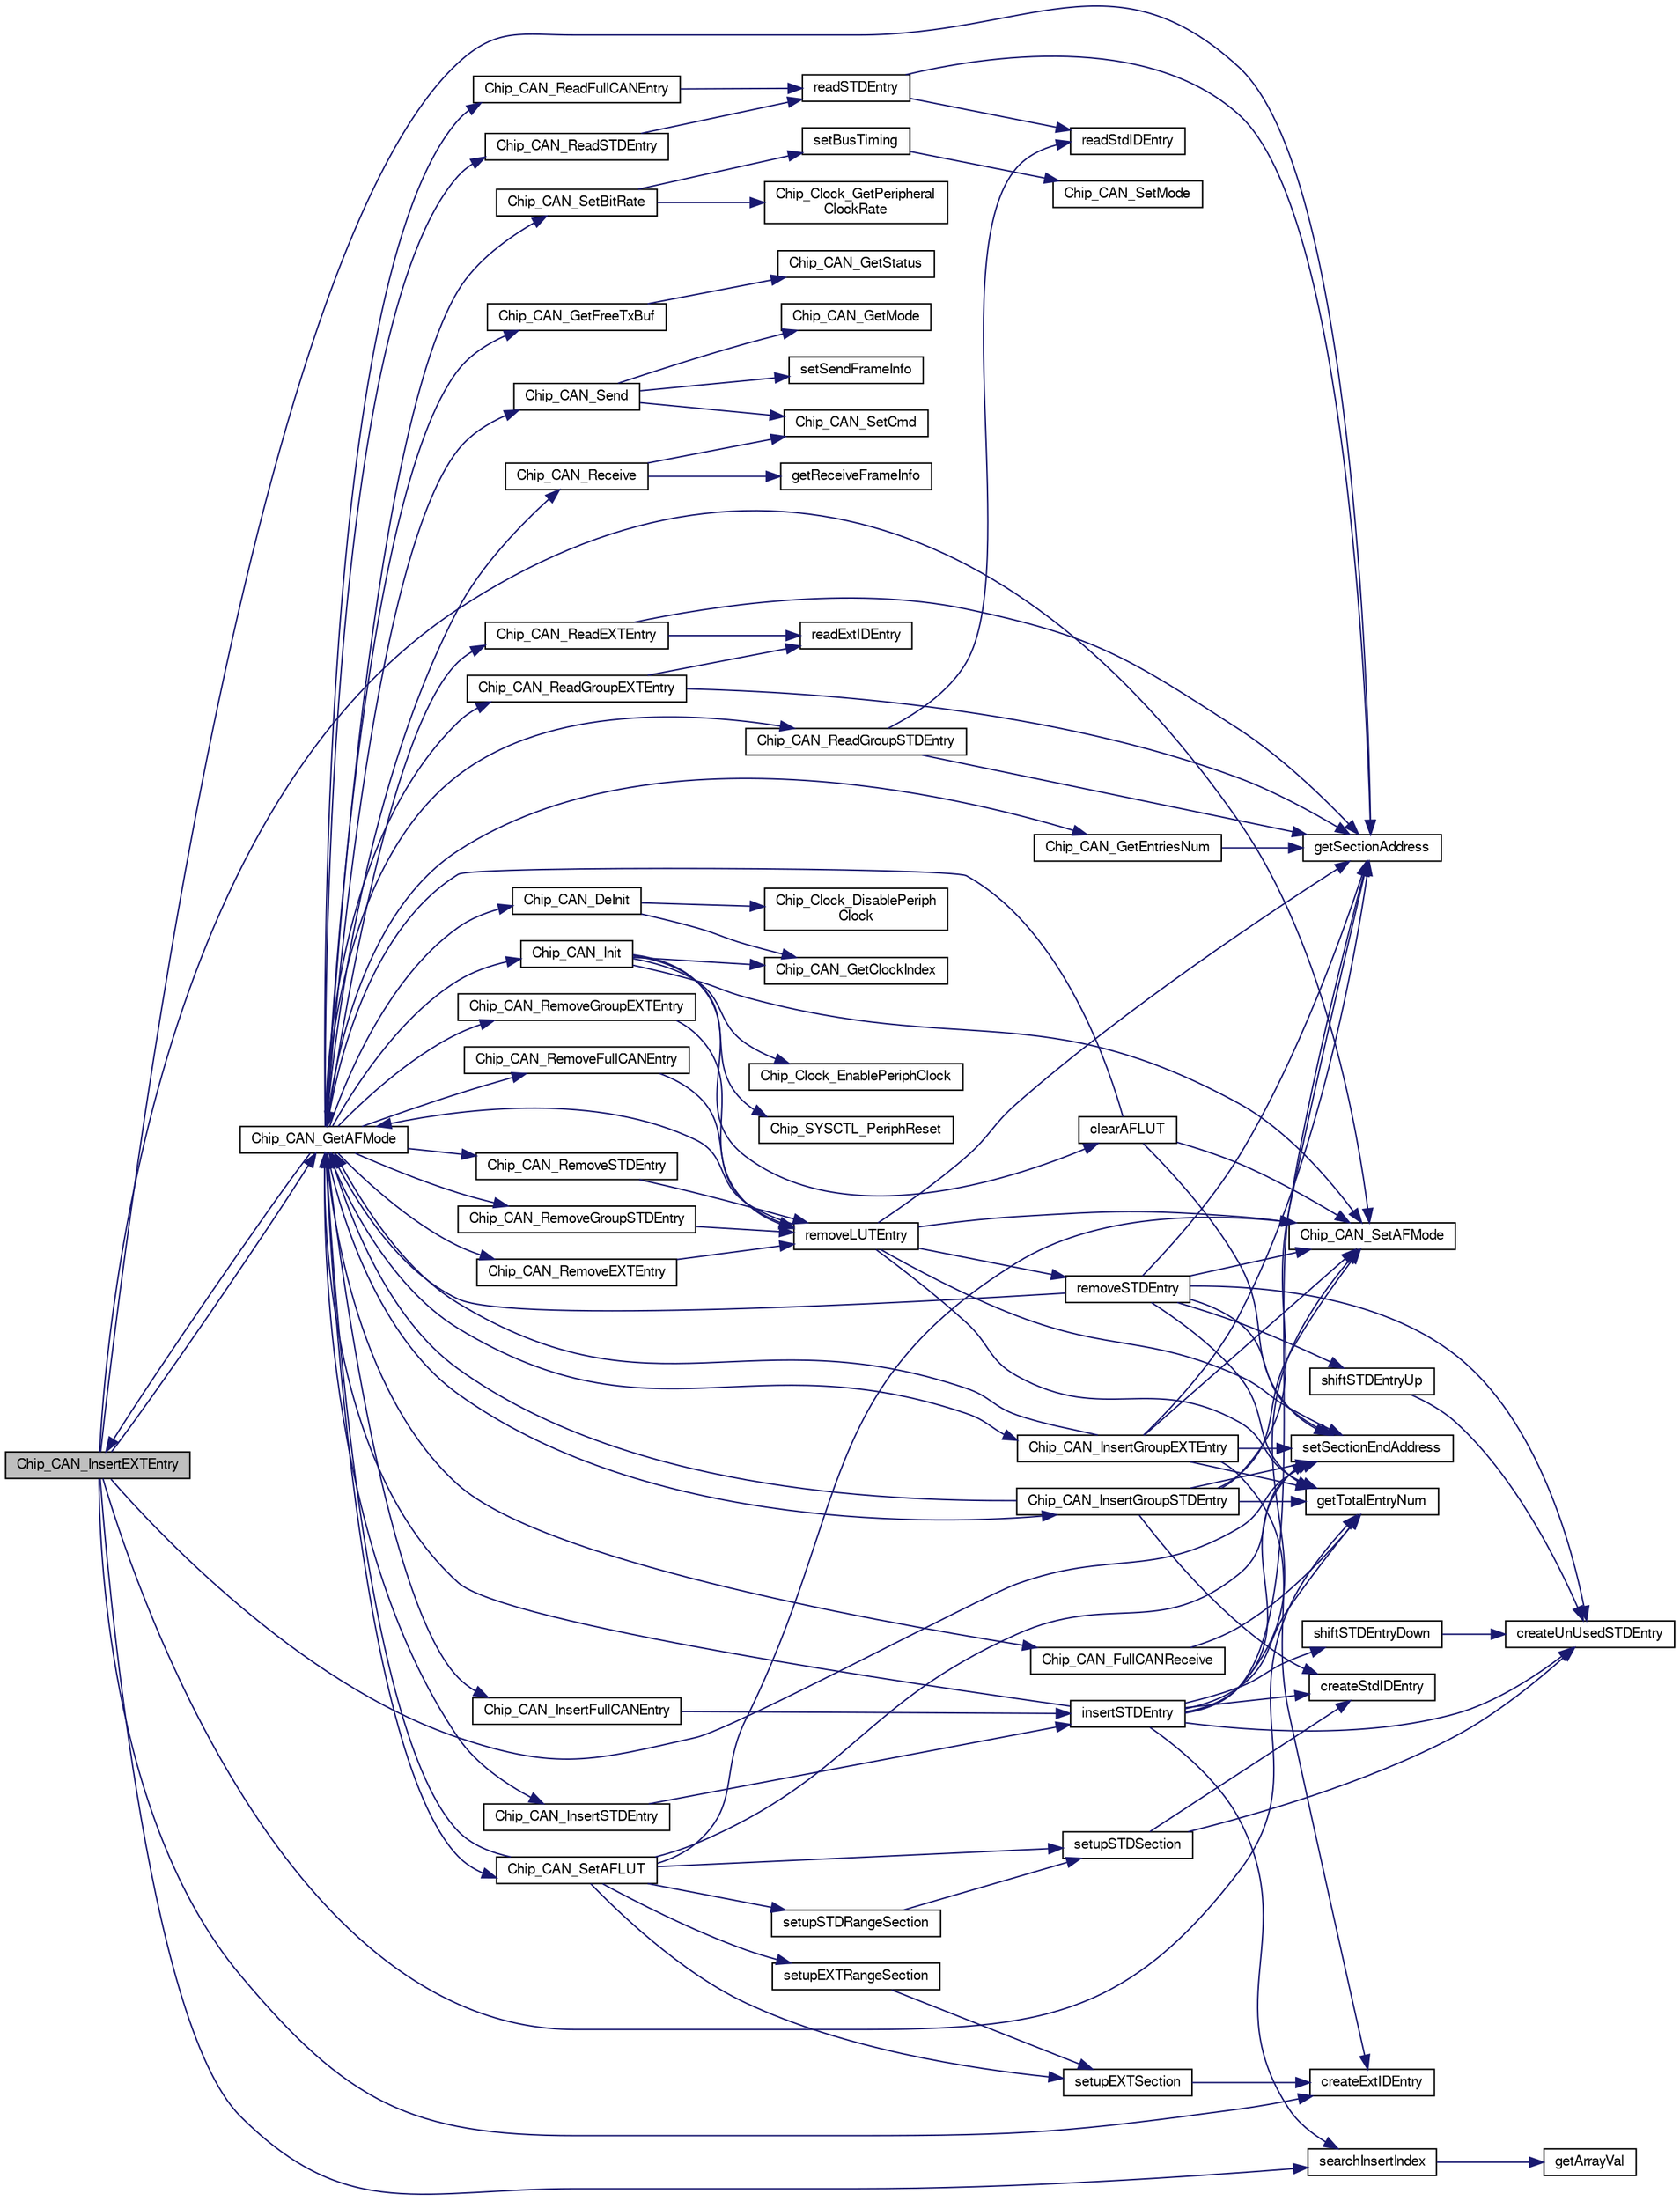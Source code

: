 digraph "Chip_CAN_InsertEXTEntry"
{
  edge [fontname="FreeSans",fontsize="10",labelfontname="FreeSans",labelfontsize="10"];
  node [fontname="FreeSans",fontsize="10",shape=record];
  rankdir="LR";
  Node1 [label="Chip_CAN_InsertEXTEntry",height=0.2,width=0.4,color="black", fillcolor="grey75", style="filled", fontcolor="black"];
  Node1 -> Node2 [color="midnightblue",fontsize="10",style="solid"];
  Node2 [label="Chip_CAN_GetAFMode",height=0.2,width=0.4,color="black", fillcolor="white", style="filled",URL="$group__CAN__17XX__40XX.html#ga7f33c4f2edcfc126ad4d55ac86b2ad23",tooltip="Get CAN AF Mode. "];
  Node2 -> Node3 [color="midnightblue",fontsize="10",style="solid"];
  Node3 [label="Chip_CAN_SetAFLUT",height=0.2,width=0.4,color="black", fillcolor="white", style="filled",URL="$group__CAN__17XX__40XX.html#gaa58803ce4de8c8520925ebd1cbfd2019",tooltip="Set CAN AF LUT. "];
  Node3 -> Node2 [color="midnightblue",fontsize="10",style="solid"];
  Node3 -> Node4 [color="midnightblue",fontsize="10",style="solid"];
  Node4 [label="Chip_CAN_SetAFMode",height=0.2,width=0.4,color="black", fillcolor="white", style="filled",URL="$group__CAN__17XX__40XX.html#gaea7126f0eb3c4195137d5158415410a2",tooltip="Set CAN AF Mode. "];
  Node3 -> Node5 [color="midnightblue",fontsize="10",style="solid"];
  Node5 [label="setupSTDSection",height=0.2,width=0.4,color="black", fillcolor="white", style="filled",URL="$can__17xx__40xx_8c.html#aff9d7d24095778c949c84e03b57893e7"];
  Node5 -> Node6 [color="midnightblue",fontsize="10",style="solid"];
  Node6 [label="createStdIDEntry",height=0.2,width=0.4,color="black", fillcolor="white", style="filled",URL="$can__17xx__40xx_8c.html#af321be329bd2d7261dd7244aafc9cf55"];
  Node5 -> Node7 [color="midnightblue",fontsize="10",style="solid"];
  Node7 [label="createUnUsedSTDEntry",height=0.2,width=0.4,color="black", fillcolor="white", style="filled",URL="$can__17xx__40xx_8c.html#a6b8c8126b85d4506ab3fdcef92ba75ce"];
  Node3 -> Node8 [color="midnightblue",fontsize="10",style="solid"];
  Node8 [label="setSectionEndAddress",height=0.2,width=0.4,color="black", fillcolor="white", style="filled",URL="$can__17xx__40xx_8c.html#a3c9aaf9b9e77760ba237767127e0b365"];
  Node3 -> Node9 [color="midnightblue",fontsize="10",style="solid"];
  Node9 [label="setupSTDRangeSection",height=0.2,width=0.4,color="black", fillcolor="white", style="filled",URL="$can__17xx__40xx_8c.html#a65397bd26b159e9be57ff2787c803b6b"];
  Node9 -> Node5 [color="midnightblue",fontsize="10",style="solid"];
  Node3 -> Node10 [color="midnightblue",fontsize="10",style="solid"];
  Node10 [label="setupEXTSection",height=0.2,width=0.4,color="black", fillcolor="white", style="filled",URL="$can__17xx__40xx_8c.html#abee61c37c038030fc740b952d3eba65e"];
  Node10 -> Node11 [color="midnightblue",fontsize="10",style="solid"];
  Node11 [label="createExtIDEntry",height=0.2,width=0.4,color="black", fillcolor="white", style="filled",URL="$can__17xx__40xx_8c.html#aa1f5af4dc6ed5d3d37c40092e666b26c"];
  Node3 -> Node12 [color="midnightblue",fontsize="10",style="solid"];
  Node12 [label="setupEXTRangeSection",height=0.2,width=0.4,color="black", fillcolor="white", style="filled",URL="$can__17xx__40xx_8c.html#ace69b5bc45dbd8a330c55394462349aa"];
  Node12 -> Node10 [color="midnightblue",fontsize="10",style="solid"];
  Node2 -> Node13 [color="midnightblue",fontsize="10",style="solid"];
  Node13 [label="Chip_CAN_InsertFullCANEntry",height=0.2,width=0.4,color="black", fillcolor="white", style="filled",URL="$group__CAN__17XX__40XX.html#ga3666d1f79e2dcbf0f041205f27494bdf",tooltip="Insert a FullCAN Entry into the current LUT. "];
  Node13 -> Node14 [color="midnightblue",fontsize="10",style="solid"];
  Node14 [label="insertSTDEntry",height=0.2,width=0.4,color="black", fillcolor="white", style="filled",URL="$can__17xx__40xx_8c.html#a0c0de72b5c365c85d9dbe93a4eb1f296"];
  Node14 -> Node2 [color="midnightblue",fontsize="10",style="solid"];
  Node14 -> Node15 [color="midnightblue",fontsize="10",style="solid"];
  Node15 [label="getTotalEntryNum",height=0.2,width=0.4,color="black", fillcolor="white", style="filled",URL="$can__17xx__40xx_8c.html#ada8c99dfd70448c36ad9e4a413f01a0e"];
  Node14 -> Node16 [color="midnightblue",fontsize="10",style="solid"];
  Node16 [label="getSectionAddress",height=0.2,width=0.4,color="black", fillcolor="white", style="filled",URL="$can__17xx__40xx_8c.html#adbef22968c9a6f4ea8948a4e06f3f486"];
  Node14 -> Node17 [color="midnightblue",fontsize="10",style="solid"];
  Node17 [label="searchInsertIndex",height=0.2,width=0.4,color="black", fillcolor="white", style="filled",URL="$can__17xx__40xx_8c.html#aa8643dacfe6562375ea122d5e9abc011"];
  Node17 -> Node18 [color="midnightblue",fontsize="10",style="solid"];
  Node18 [label="getArrayVal",height=0.2,width=0.4,color="black", fillcolor="white", style="filled",URL="$can__17xx__40xx_8c.html#a07e62aa45562b4f5a62bdaf75cb7a5f1"];
  Node14 -> Node4 [color="midnightblue",fontsize="10",style="solid"];
  Node14 -> Node8 [color="midnightblue",fontsize="10",style="solid"];
  Node14 -> Node19 [color="midnightblue",fontsize="10",style="solid"];
  Node19 [label="shiftSTDEntryDown",height=0.2,width=0.4,color="black", fillcolor="white", style="filled",URL="$can__17xx__40xx_8c.html#a52421e2a4946f7296ed74961f8a6e40b"];
  Node19 -> Node7 [color="midnightblue",fontsize="10",style="solid"];
  Node14 -> Node6 [color="midnightblue",fontsize="10",style="solid"];
  Node14 -> Node7 [color="midnightblue",fontsize="10",style="solid"];
  Node2 -> Node20 [color="midnightblue",fontsize="10",style="solid"];
  Node20 [label="Chip_CAN_InsertSTDEntry",height=0.2,width=0.4,color="black", fillcolor="white", style="filled",URL="$group__CAN__17XX__40XX.html#ga164daa2297bee23837a93bbea3793531",tooltip="Insert an individual Standard Entry into the current LUT. "];
  Node20 -> Node14 [color="midnightblue",fontsize="10",style="solid"];
  Node2 -> Node21 [color="midnightblue",fontsize="10",style="solid"];
  Node21 [label="Chip_CAN_InsertGroupSTDEntry",height=0.2,width=0.4,color="black", fillcolor="white", style="filled",URL="$group__CAN__17XX__40XX.html#gaf418fa9333574ccb4e710982f90b650c",tooltip="Insert an Group Standard Entry into the current LUT. "];
  Node21 -> Node2 [color="midnightblue",fontsize="10",style="solid"];
  Node21 -> Node15 [color="midnightblue",fontsize="10",style="solid"];
  Node21 -> Node16 [color="midnightblue",fontsize="10",style="solid"];
  Node21 -> Node6 [color="midnightblue",fontsize="10",style="solid"];
  Node21 -> Node4 [color="midnightblue",fontsize="10",style="solid"];
  Node21 -> Node8 [color="midnightblue",fontsize="10",style="solid"];
  Node2 -> Node1 [color="midnightblue",fontsize="10",style="solid"];
  Node2 -> Node22 [color="midnightblue",fontsize="10",style="solid"];
  Node22 [label="Chip_CAN_InsertGroupEXTEntry",height=0.2,width=0.4,color="black", fillcolor="white", style="filled",URL="$group__CAN__17XX__40XX.html#ga6bb7c9685df871a1d6dae14908c70397",tooltip="Insert an Group Extended Entry into the current LUT. "];
  Node22 -> Node2 [color="midnightblue",fontsize="10",style="solid"];
  Node22 -> Node15 [color="midnightblue",fontsize="10",style="solid"];
  Node22 -> Node16 [color="midnightblue",fontsize="10",style="solid"];
  Node22 -> Node11 [color="midnightblue",fontsize="10",style="solid"];
  Node22 -> Node4 [color="midnightblue",fontsize="10",style="solid"];
  Node22 -> Node8 [color="midnightblue",fontsize="10",style="solid"];
  Node2 -> Node23 [color="midnightblue",fontsize="10",style="solid"];
  Node23 [label="Chip_CAN_RemoveFullCANEntry",height=0.2,width=0.4,color="black", fillcolor="white", style="filled",URL="$group__CAN__17XX__40XX.html#ga8d00f1ed0727ec6812ce72d4a194519f",tooltip="Remove a FullCAN Entry from the current LUT. "];
  Node23 -> Node24 [color="midnightblue",fontsize="10",style="solid"];
  Node24 [label="removeLUTEntry",height=0.2,width=0.4,color="black", fillcolor="white", style="filled",URL="$can__17xx__40xx_8c.html#a286515216100adb60d10f27090b21763"];
  Node24 -> Node2 [color="midnightblue",fontsize="10",style="solid"];
  Node24 -> Node15 [color="midnightblue",fontsize="10",style="solid"];
  Node24 -> Node25 [color="midnightblue",fontsize="10",style="solid"];
  Node25 [label="removeSTDEntry",height=0.2,width=0.4,color="black", fillcolor="white", style="filled",URL="$can__17xx__40xx_8c.html#ac84dd14acdc2cd74edc65556cac4a65e"];
  Node25 -> Node2 [color="midnightblue",fontsize="10",style="solid"];
  Node25 -> Node15 [color="midnightblue",fontsize="10",style="solid"];
  Node25 -> Node16 [color="midnightblue",fontsize="10",style="solid"];
  Node25 -> Node4 [color="midnightblue",fontsize="10",style="solid"];
  Node25 -> Node26 [color="midnightblue",fontsize="10",style="solid"];
  Node26 [label="shiftSTDEntryUp",height=0.2,width=0.4,color="black", fillcolor="white", style="filled",URL="$can__17xx__40xx_8c.html#a660398197d747f5d462b8cd1322fbf6e"];
  Node26 -> Node7 [color="midnightblue",fontsize="10",style="solid"];
  Node25 -> Node7 [color="midnightblue",fontsize="10",style="solid"];
  Node25 -> Node8 [color="midnightblue",fontsize="10",style="solid"];
  Node24 -> Node16 [color="midnightblue",fontsize="10",style="solid"];
  Node24 -> Node4 [color="midnightblue",fontsize="10",style="solid"];
  Node24 -> Node8 [color="midnightblue",fontsize="10",style="solid"];
  Node2 -> Node27 [color="midnightblue",fontsize="10",style="solid"];
  Node27 [label="Chip_CAN_RemoveSTDEntry",height=0.2,width=0.4,color="black", fillcolor="white", style="filled",URL="$group__CAN__17XX__40XX.html#gac991bc7a590c7069e4149a0b8ccfcb55",tooltip="Remove an individual Standard Entry from the current LUT. "];
  Node27 -> Node24 [color="midnightblue",fontsize="10",style="solid"];
  Node2 -> Node28 [color="midnightblue",fontsize="10",style="solid"];
  Node28 [label="Chip_CAN_RemoveGroupSTDEntry",height=0.2,width=0.4,color="black", fillcolor="white", style="filled",URL="$group__CAN__17XX__40XX.html#ga090e4a29bbaebc8de77bc929438dcfb7",tooltip="Remove an Group Standard Entry from the current LUT. "];
  Node28 -> Node24 [color="midnightblue",fontsize="10",style="solid"];
  Node2 -> Node29 [color="midnightblue",fontsize="10",style="solid"];
  Node29 [label="Chip_CAN_RemoveEXTEntry",height=0.2,width=0.4,color="black", fillcolor="white", style="filled",URL="$group__CAN__17XX__40XX.html#ga01e3a9942d50effd9da2a773d3af943f",tooltip="Remove an individual Extended Entry from the current LUT. "];
  Node29 -> Node24 [color="midnightblue",fontsize="10",style="solid"];
  Node2 -> Node30 [color="midnightblue",fontsize="10",style="solid"];
  Node30 [label="Chip_CAN_RemoveGroupEXTEntry",height=0.2,width=0.4,color="black", fillcolor="white", style="filled",URL="$group__CAN__17XX__40XX.html#gafa0a59577a1c1d38c4c6a339d018c35d",tooltip="Remove an Group Extended Entry from the current LUT. "];
  Node30 -> Node24 [color="midnightblue",fontsize="10",style="solid"];
  Node2 -> Node31 [color="midnightblue",fontsize="10",style="solid"];
  Node31 [label="Chip_CAN_GetEntriesNum",height=0.2,width=0.4,color="black", fillcolor="white", style="filled",URL="$group__CAN__17XX__40XX.html#gabf7932e8e5dfd4b8efcd17b1900c53b6",tooltip="Get the number of entries in the given section. "];
  Node31 -> Node16 [color="midnightblue",fontsize="10",style="solid"];
  Node2 -> Node32 [color="midnightblue",fontsize="10",style="solid"];
  Node32 [label="Chip_CAN_ReadFullCANEntry",height=0.2,width=0.4,color="black", fillcolor="white", style="filled",URL="$group__CAN__17XX__40XX.html#gac54b6ced8b370416a071912bd08a0091",tooltip="Read a FullCAN Entry into from current LUT. "];
  Node32 -> Node33 [color="midnightblue",fontsize="10",style="solid"];
  Node33 [label="readSTDEntry",height=0.2,width=0.4,color="black", fillcolor="white", style="filled",URL="$can__17xx__40xx_8c.html#ad0834b11af3db386b4a901e4bac73035"];
  Node33 -> Node16 [color="midnightblue",fontsize="10",style="solid"];
  Node33 -> Node34 [color="midnightblue",fontsize="10",style="solid"];
  Node34 [label="readStdIDEntry",height=0.2,width=0.4,color="black", fillcolor="white", style="filled",URL="$can__17xx__40xx_8c.html#a2fb26dd5da40454e92a2058d9646149d"];
  Node2 -> Node35 [color="midnightblue",fontsize="10",style="solid"];
  Node35 [label="Chip_CAN_ReadSTDEntry",height=0.2,width=0.4,color="black", fillcolor="white", style="filled",URL="$group__CAN__17XX__40XX.html#ga0594319bfc5d033b7500a4ca706dc11a",tooltip="Read an individual Standard Entry from the current LUT. "];
  Node35 -> Node33 [color="midnightblue",fontsize="10",style="solid"];
  Node2 -> Node36 [color="midnightblue",fontsize="10",style="solid"];
  Node36 [label="Chip_CAN_ReadGroupSTDEntry",height=0.2,width=0.4,color="black", fillcolor="white", style="filled",URL="$group__CAN__17XX__40XX.html#ga1d8da3b3270e092f42dbe9e61f025b06",tooltip="Read an Group Standard Entry from the current LUT. "];
  Node36 -> Node16 [color="midnightblue",fontsize="10",style="solid"];
  Node36 -> Node34 [color="midnightblue",fontsize="10",style="solid"];
  Node2 -> Node37 [color="midnightblue",fontsize="10",style="solid"];
  Node37 [label="Chip_CAN_ReadEXTEntry",height=0.2,width=0.4,color="black", fillcolor="white", style="filled",URL="$group__CAN__17XX__40XX.html#gad8bbd206134607402721450d085e3ccf",tooltip="Read an individual Extended Entry from the current LUT. "];
  Node37 -> Node16 [color="midnightblue",fontsize="10",style="solid"];
  Node37 -> Node38 [color="midnightblue",fontsize="10",style="solid"];
  Node38 [label="readExtIDEntry",height=0.2,width=0.4,color="black", fillcolor="white", style="filled",URL="$can__17xx__40xx_8c.html#a470b3f98aaa21dfd0338b48aa0574bf9"];
  Node2 -> Node39 [color="midnightblue",fontsize="10",style="solid"];
  Node39 [label="Chip_CAN_ReadGroupEXTEntry",height=0.2,width=0.4,color="black", fillcolor="white", style="filled",URL="$group__CAN__17XX__40XX.html#ga230f718177c73eab776ae534906b5c9a",tooltip="Read an Group Extended Entry from the current LUT. "];
  Node39 -> Node16 [color="midnightblue",fontsize="10",style="solid"];
  Node39 -> Node38 [color="midnightblue",fontsize="10",style="solid"];
  Node2 -> Node40 [color="midnightblue",fontsize="10",style="solid"];
  Node40 [label="Chip_CAN_Init",height=0.2,width=0.4,color="black", fillcolor="white", style="filled",URL="$group__CAN__17XX__40XX.html#ga4995b9302885e0e577d4566d23c2ce37",tooltip="Initialize CAN Interface. "];
  Node40 -> Node41 [color="midnightblue",fontsize="10",style="solid"];
  Node41 [label="Chip_Clock_EnablePeriphClock",height=0.2,width=0.4,color="black", fillcolor="white", style="filled",URL="$group__CLOCK__17XX__40XX.html#gac63024a1f928ba359c4f4cac7e48fe39",tooltip="Enables power and clocking for a peripheral. "];
  Node40 -> Node42 [color="midnightblue",fontsize="10",style="solid"];
  Node42 [label="Chip_CAN_GetClockIndex",height=0.2,width=0.4,color="black", fillcolor="white", style="filled",URL="$can__17xx__40xx_8c.html#a7ff02f25da888689499423d50d43399a"];
  Node40 -> Node43 [color="midnightblue",fontsize="10",style="solid"];
  Node43 [label="Chip_SYSCTL_PeriphReset",height=0.2,width=0.4,color="black", fillcolor="white", style="filled",URL="$group__SYSCTL__17XX__40XX.html#ga94ee3796eba43742e11809eacb88269b",tooltip="Resets a peripheral. "];
  Node40 -> Node44 [color="midnightblue",fontsize="10",style="solid"];
  Node44 [label="clearAFLUT",height=0.2,width=0.4,color="black", fillcolor="white", style="filled",URL="$can__17xx__40xx_8c.html#ac9f6cb3064ab412be376f38c27542580"];
  Node44 -> Node2 [color="midnightblue",fontsize="10",style="solid"];
  Node44 -> Node4 [color="midnightblue",fontsize="10",style="solid"];
  Node44 -> Node8 [color="midnightblue",fontsize="10",style="solid"];
  Node40 -> Node4 [color="midnightblue",fontsize="10",style="solid"];
  Node2 -> Node45 [color="midnightblue",fontsize="10",style="solid"];
  Node45 [label="Chip_CAN_DeInit",height=0.2,width=0.4,color="black", fillcolor="white", style="filled",URL="$group__CAN__17XX__40XX.html#ga7f490bb9d12b30243264cd06feb795db",tooltip="De-Initialize CAN Interface. "];
  Node45 -> Node46 [color="midnightblue",fontsize="10",style="solid"];
  Node46 [label="Chip_Clock_DisablePeriph\lClock",height=0.2,width=0.4,color="black", fillcolor="white", style="filled",URL="$group__CLOCK__17XX__40XX.html#ga1bcb3f29f3cfbe896517e7bb6ebeaf03",tooltip="Disables power and clocking for a peripheral. "];
  Node45 -> Node42 [color="midnightblue",fontsize="10",style="solid"];
  Node2 -> Node47 [color="midnightblue",fontsize="10",style="solid"];
  Node47 [label="Chip_CAN_SetBitRate",height=0.2,width=0.4,color="black", fillcolor="white", style="filled",URL="$group__CAN__17XX__40XX.html#ga269c61b9e26af6f207632993274b04e5",tooltip="Set CAN bitrate. "];
  Node47 -> Node48 [color="midnightblue",fontsize="10",style="solid"];
  Node48 [label="Chip_Clock_GetPeripheral\lClockRate",height=0.2,width=0.4,color="black", fillcolor="white", style="filled",URL="$group__CLOCK__17XX__40XX.html#ga9c2bc86c857119426aa6a724c12a6f42",tooltip="Returns clock rate for a peripheral (from peripheral clock) "];
  Node47 -> Node49 [color="midnightblue",fontsize="10",style="solid"];
  Node49 [label="setBusTiming",height=0.2,width=0.4,color="black", fillcolor="white", style="filled",URL="$can__17xx__40xx_8c.html#adfc9fcf03f1989c383b0a63df52122a6"];
  Node49 -> Node50 [color="midnightblue",fontsize="10",style="solid"];
  Node50 [label="Chip_CAN_SetMode",height=0.2,width=0.4,color="black", fillcolor="white", style="filled",URL="$group__CAN__17XX__40XX.html#gad935e9c3c93278bb18b99df67ba52516",tooltip="Set CAN controller enter/exit to a given mode. "];
  Node2 -> Node51 [color="midnightblue",fontsize="10",style="solid"];
  Node51 [label="Chip_CAN_GetFreeTxBuf",height=0.2,width=0.4,color="black", fillcolor="white", style="filled",URL="$group__CAN__17XX__40XX.html#gadb33450a707ebe03be084c2783017272",tooltip="Get Free TxBuffer. "];
  Node51 -> Node52 [color="midnightblue",fontsize="10",style="solid"];
  Node52 [label="Chip_CAN_GetStatus",height=0.2,width=0.4,color="black", fillcolor="white", style="filled",URL="$group__CAN__17XX__40XX.html#gaa7142c33df0796bd194ba44629923b6d",tooltip="Get the status of the CAN Controller. "];
  Node2 -> Node53 [color="midnightblue",fontsize="10",style="solid"];
  Node53 [label="Chip_CAN_Send",height=0.2,width=0.4,color="black", fillcolor="white", style="filled",URL="$group__CAN__17XX__40XX.html#ga27767c0aa2e0c5da0e680e7e432bbc69",tooltip="Request the given CAN Controller to send message. "];
  Node53 -> Node54 [color="midnightblue",fontsize="10",style="solid"];
  Node54 [label="setSendFrameInfo",height=0.2,width=0.4,color="black", fillcolor="white", style="filled",URL="$can__17xx__40xx_8c.html#a0ba1044569101d8991b2c6dd19da5b19"];
  Node53 -> Node55 [color="midnightblue",fontsize="10",style="solid"];
  Node55 [label="Chip_CAN_GetMode",height=0.2,width=0.4,color="black", fillcolor="white", style="filled",URL="$group__CAN__17XX__40XX.html#gaee6c1afaca19ff9c9ad2ee1bab77a713",tooltip="Get current mode register settings of the CAN controller. "];
  Node53 -> Node56 [color="midnightblue",fontsize="10",style="solid"];
  Node56 [label="Chip_CAN_SetCmd",height=0.2,width=0.4,color="black", fillcolor="white", style="filled",URL="$group__CAN__17XX__40XX.html#ga204f7aa9af769ea809d9dc54ef4408a9",tooltip="Set the CAN command request. "];
  Node2 -> Node57 [color="midnightblue",fontsize="10",style="solid"];
  Node57 [label="Chip_CAN_Receive",height=0.2,width=0.4,color="black", fillcolor="white", style="filled",URL="$group__CAN__17XX__40XX.html#gadbb9fadb00c42f7c33f0ed06876a8a03",tooltip="Get message received by the CAN Controller. "];
  Node57 -> Node58 [color="midnightblue",fontsize="10",style="solid"];
  Node58 [label="getReceiveFrameInfo",height=0.2,width=0.4,color="black", fillcolor="white", style="filled",URL="$can__17xx__40xx_8c.html#a9b0a41982bb5ea7085dce416ef16a026"];
  Node57 -> Node56 [color="midnightblue",fontsize="10",style="solid"];
  Node2 -> Node59 [color="midnightblue",fontsize="10",style="solid"];
  Node59 [label="Chip_CAN_FullCANReceive",height=0.2,width=0.4,color="black", fillcolor="white", style="filled",URL="$group__CAN__17XX__40XX.html#ga4029c0d9ce2f898bf911e0e49b570f5b",tooltip="Get message received automatically by the AF. "];
  Node59 -> Node15 [color="midnightblue",fontsize="10",style="solid"];
  Node1 -> Node15 [color="midnightblue",fontsize="10",style="solid"];
  Node1 -> Node16 [color="midnightblue",fontsize="10",style="solid"];
  Node1 -> Node17 [color="midnightblue",fontsize="10",style="solid"];
  Node1 -> Node4 [color="midnightblue",fontsize="10",style="solid"];
  Node1 -> Node11 [color="midnightblue",fontsize="10",style="solid"];
  Node1 -> Node8 [color="midnightblue",fontsize="10",style="solid"];
}
